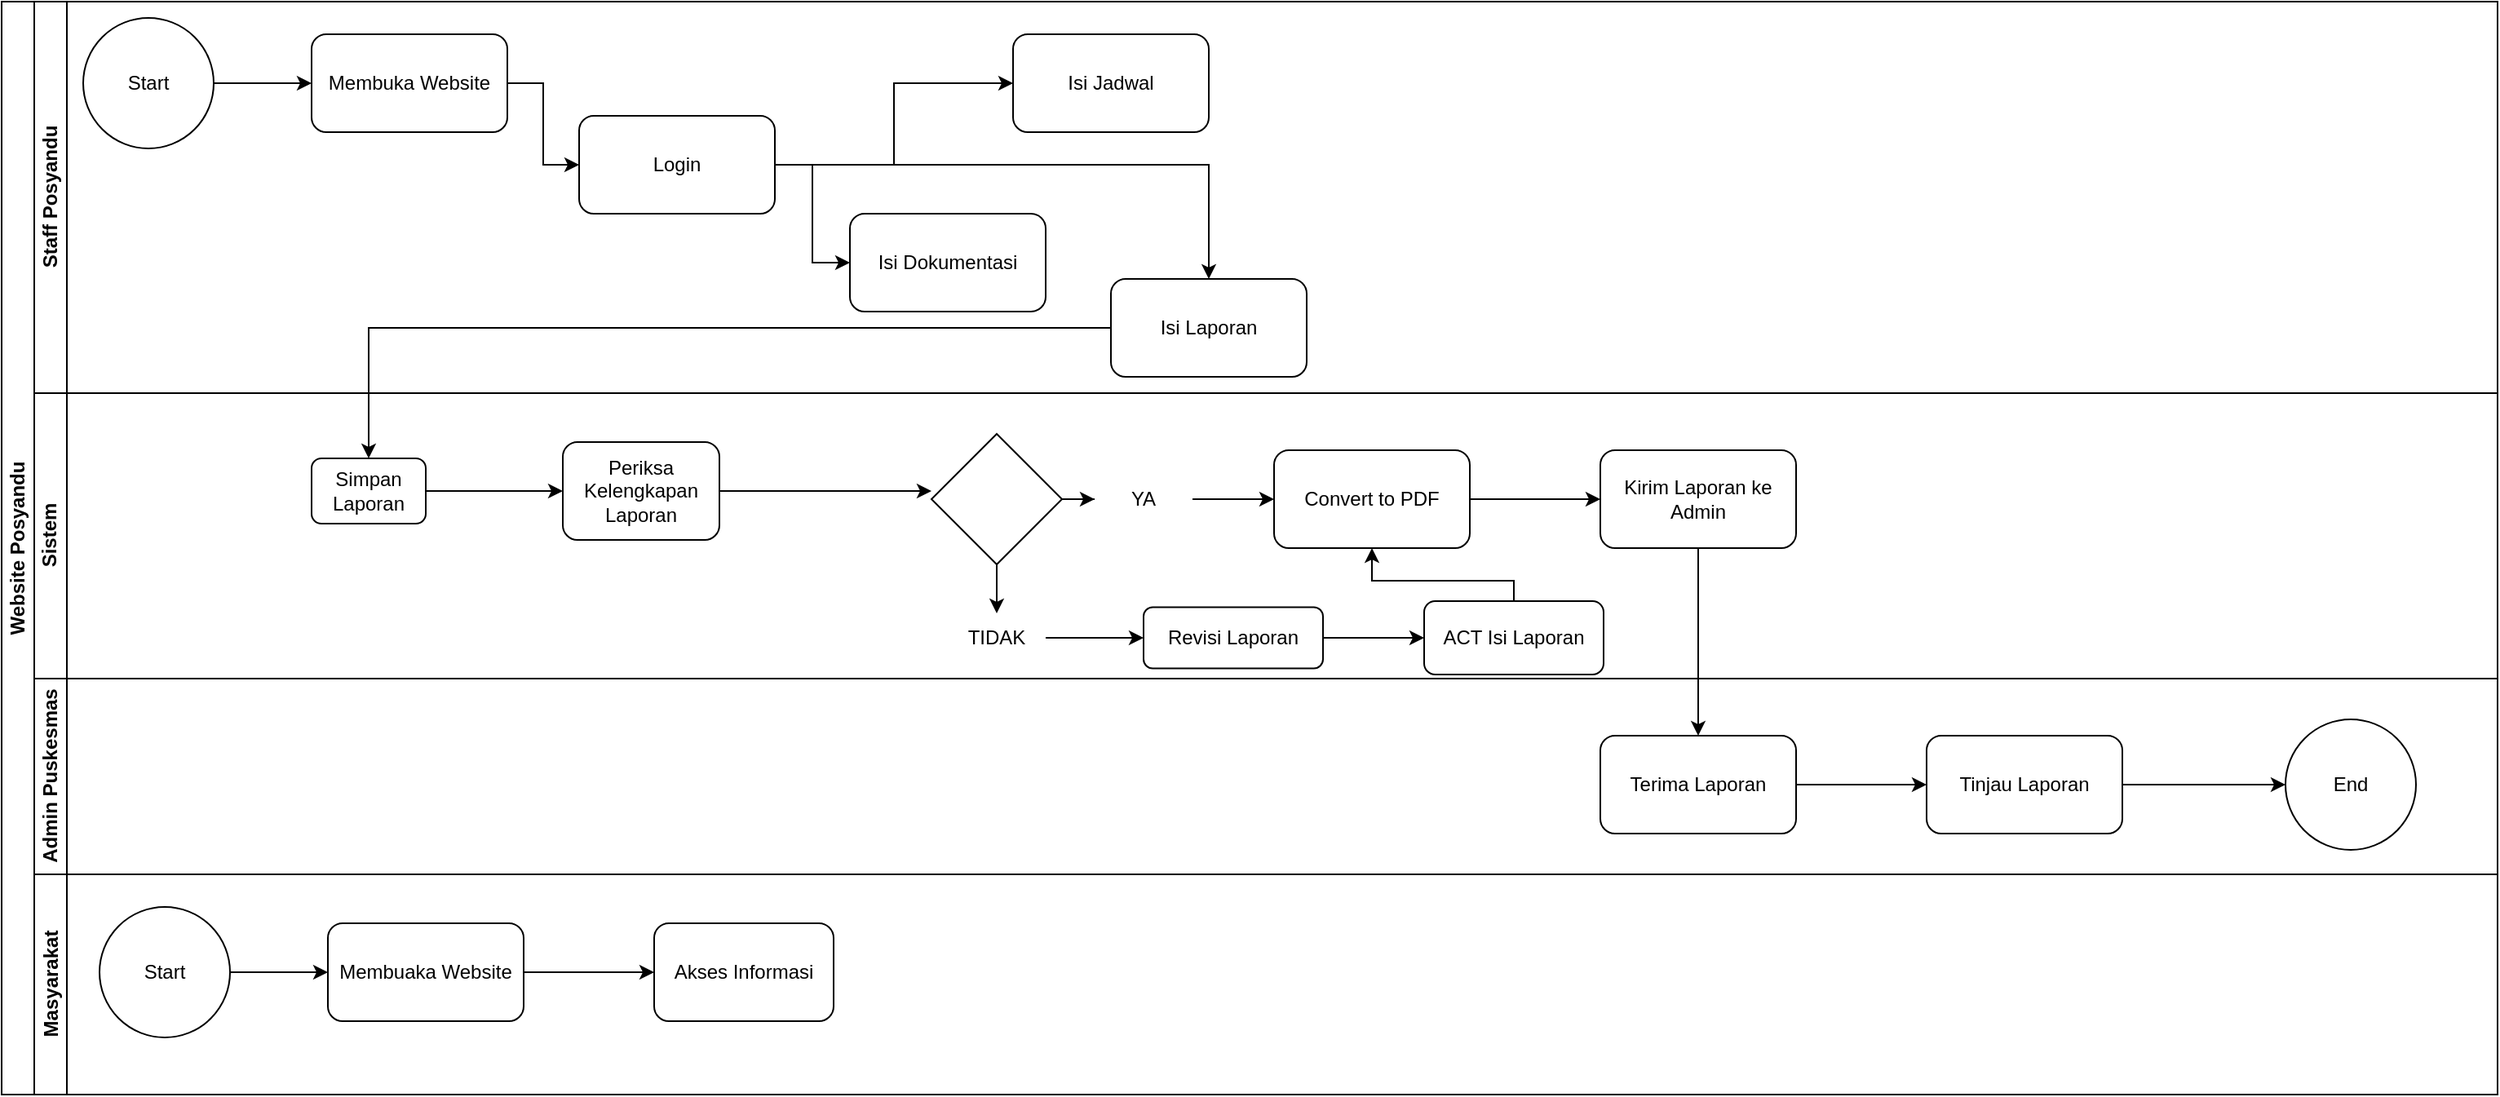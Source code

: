 <mxfile version="24.8.4">
  <diagram name="Halaman-1" id="4TOvzC30tkpVwYizOAHj">
    <mxGraphModel dx="1750" dy="870" grid="1" gridSize="10" guides="1" tooltips="1" connect="1" arrows="1" fold="1" page="1" pageScale="1" pageWidth="827" pageHeight="1169" math="0" shadow="0">
      <root>
        <mxCell id="0" />
        <mxCell id="1" parent="0" />
        <mxCell id="1vo253mu_-FgSvlUDJ0Q-26" value="Website Posyandu" style="swimlane;html=1;childLayout=stackLayout;resizeParent=1;resizeParentMax=0;horizontal=0;startSize=20;horizontalStack=0;whiteSpace=wrap;" vertex="1" parent="1">
          <mxGeometry y="380" width="1530" height="670" as="geometry" />
        </mxCell>
        <mxCell id="1vo253mu_-FgSvlUDJ0Q-27" value="Staff Posyandu" style="swimlane;html=1;startSize=20;horizontal=0;" vertex="1" parent="1vo253mu_-FgSvlUDJ0Q-26">
          <mxGeometry x="20" width="1510" height="240" as="geometry" />
        </mxCell>
        <mxCell id="1vo253mu_-FgSvlUDJ0Q-110" value="" style="edgeStyle=orthogonalEdgeStyle;rounded=0;orthogonalLoop=1;jettySize=auto;html=1;" edge="1" parent="1vo253mu_-FgSvlUDJ0Q-27" source="1vo253mu_-FgSvlUDJ0Q-90" target="1vo253mu_-FgSvlUDJ0Q-109">
          <mxGeometry relative="1" as="geometry" />
        </mxCell>
        <mxCell id="1vo253mu_-FgSvlUDJ0Q-90" value="Start" style="ellipse;whiteSpace=wrap;html=1;rounded=1;" vertex="1" parent="1vo253mu_-FgSvlUDJ0Q-27">
          <mxGeometry x="30" y="10" width="80" height="80" as="geometry" />
        </mxCell>
        <mxCell id="1vo253mu_-FgSvlUDJ0Q-112" value="" style="edgeStyle=orthogonalEdgeStyle;rounded=0;orthogonalLoop=1;jettySize=auto;html=1;" edge="1" parent="1vo253mu_-FgSvlUDJ0Q-27" source="1vo253mu_-FgSvlUDJ0Q-109" target="1vo253mu_-FgSvlUDJ0Q-111">
          <mxGeometry relative="1" as="geometry" />
        </mxCell>
        <mxCell id="1vo253mu_-FgSvlUDJ0Q-109" value="Membuka Website" style="whiteSpace=wrap;html=1;rounded=1;" vertex="1" parent="1vo253mu_-FgSvlUDJ0Q-27">
          <mxGeometry x="170" y="20" width="120" height="60" as="geometry" />
        </mxCell>
        <mxCell id="1vo253mu_-FgSvlUDJ0Q-116" value="" style="edgeStyle=orthogonalEdgeStyle;rounded=0;orthogonalLoop=1;jettySize=auto;html=1;" edge="1" parent="1vo253mu_-FgSvlUDJ0Q-27" source="1vo253mu_-FgSvlUDJ0Q-111" target="1vo253mu_-FgSvlUDJ0Q-115">
          <mxGeometry relative="1" as="geometry" />
        </mxCell>
        <mxCell id="1vo253mu_-FgSvlUDJ0Q-118" value="" style="edgeStyle=orthogonalEdgeStyle;rounded=0;orthogonalLoop=1;jettySize=auto;html=1;" edge="1" parent="1vo253mu_-FgSvlUDJ0Q-27" source="1vo253mu_-FgSvlUDJ0Q-111" target="1vo253mu_-FgSvlUDJ0Q-117">
          <mxGeometry relative="1" as="geometry" />
        </mxCell>
        <mxCell id="1vo253mu_-FgSvlUDJ0Q-111" value="Login" style="whiteSpace=wrap;html=1;rounded=1;" vertex="1" parent="1vo253mu_-FgSvlUDJ0Q-27">
          <mxGeometry x="334" y="70" width="120" height="60" as="geometry" />
        </mxCell>
        <mxCell id="1vo253mu_-FgSvlUDJ0Q-115" value="Isi Laporan" style="whiteSpace=wrap;html=1;rounded=1;" vertex="1" parent="1vo253mu_-FgSvlUDJ0Q-27">
          <mxGeometry x="660" y="170" width="120" height="60" as="geometry" />
        </mxCell>
        <mxCell id="1vo253mu_-FgSvlUDJ0Q-117" value="Isi Dokumentasi" style="whiteSpace=wrap;html=1;rounded=1;" vertex="1" parent="1vo253mu_-FgSvlUDJ0Q-27">
          <mxGeometry x="500" y="130" width="120" height="60" as="geometry" />
        </mxCell>
        <mxCell id="1vo253mu_-FgSvlUDJ0Q-119" value="Isi Jadwal" style="whiteSpace=wrap;html=1;rounded=1;" vertex="1" parent="1vo253mu_-FgSvlUDJ0Q-27">
          <mxGeometry x="600" y="20" width="120" height="60" as="geometry" />
        </mxCell>
        <mxCell id="1vo253mu_-FgSvlUDJ0Q-120" value="" style="edgeStyle=orthogonalEdgeStyle;rounded=0;orthogonalLoop=1;jettySize=auto;html=1;" edge="1" parent="1vo253mu_-FgSvlUDJ0Q-27" source="1vo253mu_-FgSvlUDJ0Q-111" target="1vo253mu_-FgSvlUDJ0Q-119">
          <mxGeometry relative="1" as="geometry" />
        </mxCell>
        <mxCell id="1vo253mu_-FgSvlUDJ0Q-37" value="Sistem" style="swimlane;html=1;startSize=20;horizontal=0;" vertex="1" parent="1vo253mu_-FgSvlUDJ0Q-26">
          <mxGeometry x="20" y="240" width="1510" height="175" as="geometry" />
        </mxCell>
        <mxCell id="1vo253mu_-FgSvlUDJ0Q-59" value="" style="edgeStyle=orthogonalEdgeStyle;rounded=0;orthogonalLoop=1;jettySize=auto;html=1;" edge="1" parent="1vo253mu_-FgSvlUDJ0Q-37" source="1vo253mu_-FgSvlUDJ0Q-56">
          <mxGeometry relative="1" as="geometry">
            <mxPoint x="550" y="60.0" as="targetPoint" />
          </mxGeometry>
        </mxCell>
        <mxCell id="1vo253mu_-FgSvlUDJ0Q-56" value="Periksa Kelengkapan Laporan" style="rounded=1;whiteSpace=wrap;html=1;" vertex="1" parent="1vo253mu_-FgSvlUDJ0Q-37">
          <mxGeometry x="324" y="30" width="96" height="60" as="geometry" />
        </mxCell>
        <mxCell id="1vo253mu_-FgSvlUDJ0Q-62" value="" style="edgeStyle=orthogonalEdgeStyle;rounded=0;orthogonalLoop=1;jettySize=auto;html=1;" edge="1" parent="1vo253mu_-FgSvlUDJ0Q-37" source="1vo253mu_-FgSvlUDJ0Q-60" target="1vo253mu_-FgSvlUDJ0Q-61">
          <mxGeometry relative="1" as="geometry" />
        </mxCell>
        <mxCell id="1vo253mu_-FgSvlUDJ0Q-60" value="" style="rhombus;whiteSpace=wrap;html=1;" vertex="1" parent="1vo253mu_-FgSvlUDJ0Q-37">
          <mxGeometry x="550" y="25" width="80" height="80" as="geometry" />
        </mxCell>
        <mxCell id="1vo253mu_-FgSvlUDJ0Q-72" value="" style="edgeStyle=orthogonalEdgeStyle;rounded=0;orthogonalLoop=1;jettySize=auto;html=1;" edge="1" parent="1vo253mu_-FgSvlUDJ0Q-37" source="1vo253mu_-FgSvlUDJ0Q-61" target="1vo253mu_-FgSvlUDJ0Q-71">
          <mxGeometry relative="1" as="geometry" />
        </mxCell>
        <mxCell id="1vo253mu_-FgSvlUDJ0Q-61" value="YA" style="text;strokeColor=none;align=center;fillColor=none;html=1;verticalAlign=middle;whiteSpace=wrap;rounded=0;" vertex="1" parent="1vo253mu_-FgSvlUDJ0Q-37">
          <mxGeometry x="650" y="50" width="60" height="30" as="geometry" />
        </mxCell>
        <mxCell id="1vo253mu_-FgSvlUDJ0Q-74" value="" style="edgeStyle=orthogonalEdgeStyle;rounded=0;orthogonalLoop=1;jettySize=auto;html=1;" edge="1" parent="1vo253mu_-FgSvlUDJ0Q-37" source="1vo253mu_-FgSvlUDJ0Q-64" target="1vo253mu_-FgSvlUDJ0Q-73">
          <mxGeometry relative="1" as="geometry" />
        </mxCell>
        <mxCell id="1vo253mu_-FgSvlUDJ0Q-64" value="TIDAK" style="text;strokeColor=none;align=center;fillColor=none;html=1;verticalAlign=middle;whiteSpace=wrap;rounded=0;" vertex="1" parent="1vo253mu_-FgSvlUDJ0Q-37">
          <mxGeometry x="560" y="135" width="60" height="30" as="geometry" />
        </mxCell>
        <mxCell id="1vo253mu_-FgSvlUDJ0Q-66" value="" style="edgeStyle=orthogonalEdgeStyle;rounded=0;orthogonalLoop=1;jettySize=auto;html=1;" edge="1" parent="1vo253mu_-FgSvlUDJ0Q-37" source="1vo253mu_-FgSvlUDJ0Q-60" target="1vo253mu_-FgSvlUDJ0Q-64">
          <mxGeometry relative="1" as="geometry" />
        </mxCell>
        <mxCell id="1vo253mu_-FgSvlUDJ0Q-76" value="" style="edgeStyle=orthogonalEdgeStyle;rounded=0;orthogonalLoop=1;jettySize=auto;html=1;" edge="1" parent="1vo253mu_-FgSvlUDJ0Q-37" source="1vo253mu_-FgSvlUDJ0Q-71" target="1vo253mu_-FgSvlUDJ0Q-75">
          <mxGeometry relative="1" as="geometry" />
        </mxCell>
        <mxCell id="1vo253mu_-FgSvlUDJ0Q-71" value="Convert to PDF" style="rounded=1;whiteSpace=wrap;html=1;" vertex="1" parent="1vo253mu_-FgSvlUDJ0Q-37">
          <mxGeometry x="760" y="35" width="120" height="60" as="geometry" />
        </mxCell>
        <mxCell id="1vo253mu_-FgSvlUDJ0Q-78" value="" style="edgeStyle=orthogonalEdgeStyle;rounded=0;orthogonalLoop=1;jettySize=auto;html=1;" edge="1" parent="1vo253mu_-FgSvlUDJ0Q-37" source="1vo253mu_-FgSvlUDJ0Q-73" target="1vo253mu_-FgSvlUDJ0Q-77">
          <mxGeometry relative="1" as="geometry" />
        </mxCell>
        <mxCell id="1vo253mu_-FgSvlUDJ0Q-73" value="Revisi Laporan" style="rounded=1;whiteSpace=wrap;html=1;" vertex="1" parent="1vo253mu_-FgSvlUDJ0Q-37">
          <mxGeometry x="680" y="131.25" width="110" height="37.5" as="geometry" />
        </mxCell>
        <mxCell id="1vo253mu_-FgSvlUDJ0Q-75" value="Kirim Laporan ke Admin" style="rounded=1;whiteSpace=wrap;html=1;" vertex="1" parent="1vo253mu_-FgSvlUDJ0Q-37">
          <mxGeometry x="960" y="35" width="120" height="60" as="geometry" />
        </mxCell>
        <mxCell id="1vo253mu_-FgSvlUDJ0Q-79" value="" style="edgeStyle=orthogonalEdgeStyle;rounded=0;orthogonalLoop=1;jettySize=auto;html=1;entryX=0.5;entryY=1;entryDx=0;entryDy=0;" edge="1" parent="1vo253mu_-FgSvlUDJ0Q-37" source="1vo253mu_-FgSvlUDJ0Q-77" target="1vo253mu_-FgSvlUDJ0Q-71">
          <mxGeometry relative="1" as="geometry">
            <Array as="points">
              <mxPoint x="820" y="115" />
            </Array>
          </mxGeometry>
        </mxCell>
        <mxCell id="1vo253mu_-FgSvlUDJ0Q-77" value="ACT Isi Laporan" style="rounded=1;whiteSpace=wrap;html=1;" vertex="1" parent="1vo253mu_-FgSvlUDJ0Q-37">
          <mxGeometry x="852" y="127.5" width="110" height="45" as="geometry" />
        </mxCell>
        <mxCell id="1vo253mu_-FgSvlUDJ0Q-53" value="Simpan Laporan" style="rounded=1;whiteSpace=wrap;html=1;" vertex="1" parent="1vo253mu_-FgSvlUDJ0Q-37">
          <mxGeometry x="170" y="40" width="70" height="40" as="geometry" />
        </mxCell>
        <mxCell id="1vo253mu_-FgSvlUDJ0Q-57" value="" style="edgeStyle=orthogonalEdgeStyle;rounded=0;orthogonalLoop=1;jettySize=auto;html=1;" edge="1" parent="1vo253mu_-FgSvlUDJ0Q-37" source="1vo253mu_-FgSvlUDJ0Q-53" target="1vo253mu_-FgSvlUDJ0Q-56">
          <mxGeometry relative="1" as="geometry" />
        </mxCell>
        <mxCell id="1vo253mu_-FgSvlUDJ0Q-28" value="Admin Puskesmas" style="swimlane;html=1;startSize=20;horizontal=0;" vertex="1" parent="1vo253mu_-FgSvlUDJ0Q-26">
          <mxGeometry x="20" y="415" width="1510" height="120" as="geometry" />
        </mxCell>
        <mxCell id="1vo253mu_-FgSvlUDJ0Q-83" value="" style="edgeStyle=orthogonalEdgeStyle;rounded=0;orthogonalLoop=1;jettySize=auto;html=1;" edge="1" parent="1vo253mu_-FgSvlUDJ0Q-28" source="1vo253mu_-FgSvlUDJ0Q-80" target="1vo253mu_-FgSvlUDJ0Q-82">
          <mxGeometry relative="1" as="geometry" />
        </mxCell>
        <mxCell id="1vo253mu_-FgSvlUDJ0Q-80" value="Terima Laporan" style="whiteSpace=wrap;html=1;rounded=1;" vertex="1" parent="1vo253mu_-FgSvlUDJ0Q-28">
          <mxGeometry x="960" y="35" width="120" height="60" as="geometry" />
        </mxCell>
        <mxCell id="1vo253mu_-FgSvlUDJ0Q-88" value="" style="edgeStyle=orthogonalEdgeStyle;rounded=0;orthogonalLoop=1;jettySize=auto;html=1;" edge="1" parent="1vo253mu_-FgSvlUDJ0Q-28" source="1vo253mu_-FgSvlUDJ0Q-82" target="1vo253mu_-FgSvlUDJ0Q-87">
          <mxGeometry relative="1" as="geometry" />
        </mxCell>
        <mxCell id="1vo253mu_-FgSvlUDJ0Q-82" value="Tinjau Laporan" style="rounded=1;whiteSpace=wrap;html=1;" vertex="1" parent="1vo253mu_-FgSvlUDJ0Q-28">
          <mxGeometry x="1160" y="35" width="120" height="60" as="geometry" />
        </mxCell>
        <mxCell id="1vo253mu_-FgSvlUDJ0Q-87" value="End" style="ellipse;whiteSpace=wrap;html=1;rounded=1;" vertex="1" parent="1vo253mu_-FgSvlUDJ0Q-28">
          <mxGeometry x="1380" y="25" width="80" height="80" as="geometry" />
        </mxCell>
        <mxCell id="1vo253mu_-FgSvlUDJ0Q-29" value="Masyarakat" style="swimlane;html=1;startSize=20;horizontal=0;" vertex="1" parent="1vo253mu_-FgSvlUDJ0Q-26">
          <mxGeometry x="20" y="535" width="1510" height="135" as="geometry" />
        </mxCell>
        <mxCell id="1vo253mu_-FgSvlUDJ0Q-96" value="" style="edgeStyle=orthogonalEdgeStyle;rounded=0;orthogonalLoop=1;jettySize=auto;html=1;" edge="1" parent="1vo253mu_-FgSvlUDJ0Q-29" source="1vo253mu_-FgSvlUDJ0Q-94" target="1vo253mu_-FgSvlUDJ0Q-95">
          <mxGeometry relative="1" as="geometry" />
        </mxCell>
        <mxCell id="1vo253mu_-FgSvlUDJ0Q-94" value="Start" style="ellipse;whiteSpace=wrap;html=1;rounded=1;" vertex="1" parent="1vo253mu_-FgSvlUDJ0Q-29">
          <mxGeometry x="40" y="20" width="80" height="80" as="geometry" />
        </mxCell>
        <mxCell id="1vo253mu_-FgSvlUDJ0Q-124" value="" style="edgeStyle=orthogonalEdgeStyle;rounded=0;orthogonalLoop=1;jettySize=auto;html=1;" edge="1" parent="1vo253mu_-FgSvlUDJ0Q-29" source="1vo253mu_-FgSvlUDJ0Q-95" target="1vo253mu_-FgSvlUDJ0Q-123">
          <mxGeometry relative="1" as="geometry" />
        </mxCell>
        <mxCell id="1vo253mu_-FgSvlUDJ0Q-95" value="Membuaka Website" style="whiteSpace=wrap;html=1;rounded=1;" vertex="1" parent="1vo253mu_-FgSvlUDJ0Q-29">
          <mxGeometry x="180" y="30" width="120" height="60" as="geometry" />
        </mxCell>
        <mxCell id="1vo253mu_-FgSvlUDJ0Q-123" value="Akses Informasi" style="whiteSpace=wrap;html=1;rounded=1;" vertex="1" parent="1vo253mu_-FgSvlUDJ0Q-29">
          <mxGeometry x="380" y="30" width="110" height="60" as="geometry" />
        </mxCell>
        <mxCell id="1vo253mu_-FgSvlUDJ0Q-81" value="" style="edgeStyle=orthogonalEdgeStyle;rounded=0;orthogonalLoop=1;jettySize=auto;html=1;" edge="1" parent="1vo253mu_-FgSvlUDJ0Q-26" source="1vo253mu_-FgSvlUDJ0Q-75" target="1vo253mu_-FgSvlUDJ0Q-80">
          <mxGeometry relative="1" as="geometry" />
        </mxCell>
        <mxCell id="1vo253mu_-FgSvlUDJ0Q-122" value="" style="edgeStyle=orthogonalEdgeStyle;rounded=0;orthogonalLoop=1;jettySize=auto;html=1;" edge="1" parent="1vo253mu_-FgSvlUDJ0Q-26" source="1vo253mu_-FgSvlUDJ0Q-115" target="1vo253mu_-FgSvlUDJ0Q-53">
          <mxGeometry relative="1" as="geometry" />
        </mxCell>
      </root>
    </mxGraphModel>
  </diagram>
</mxfile>
